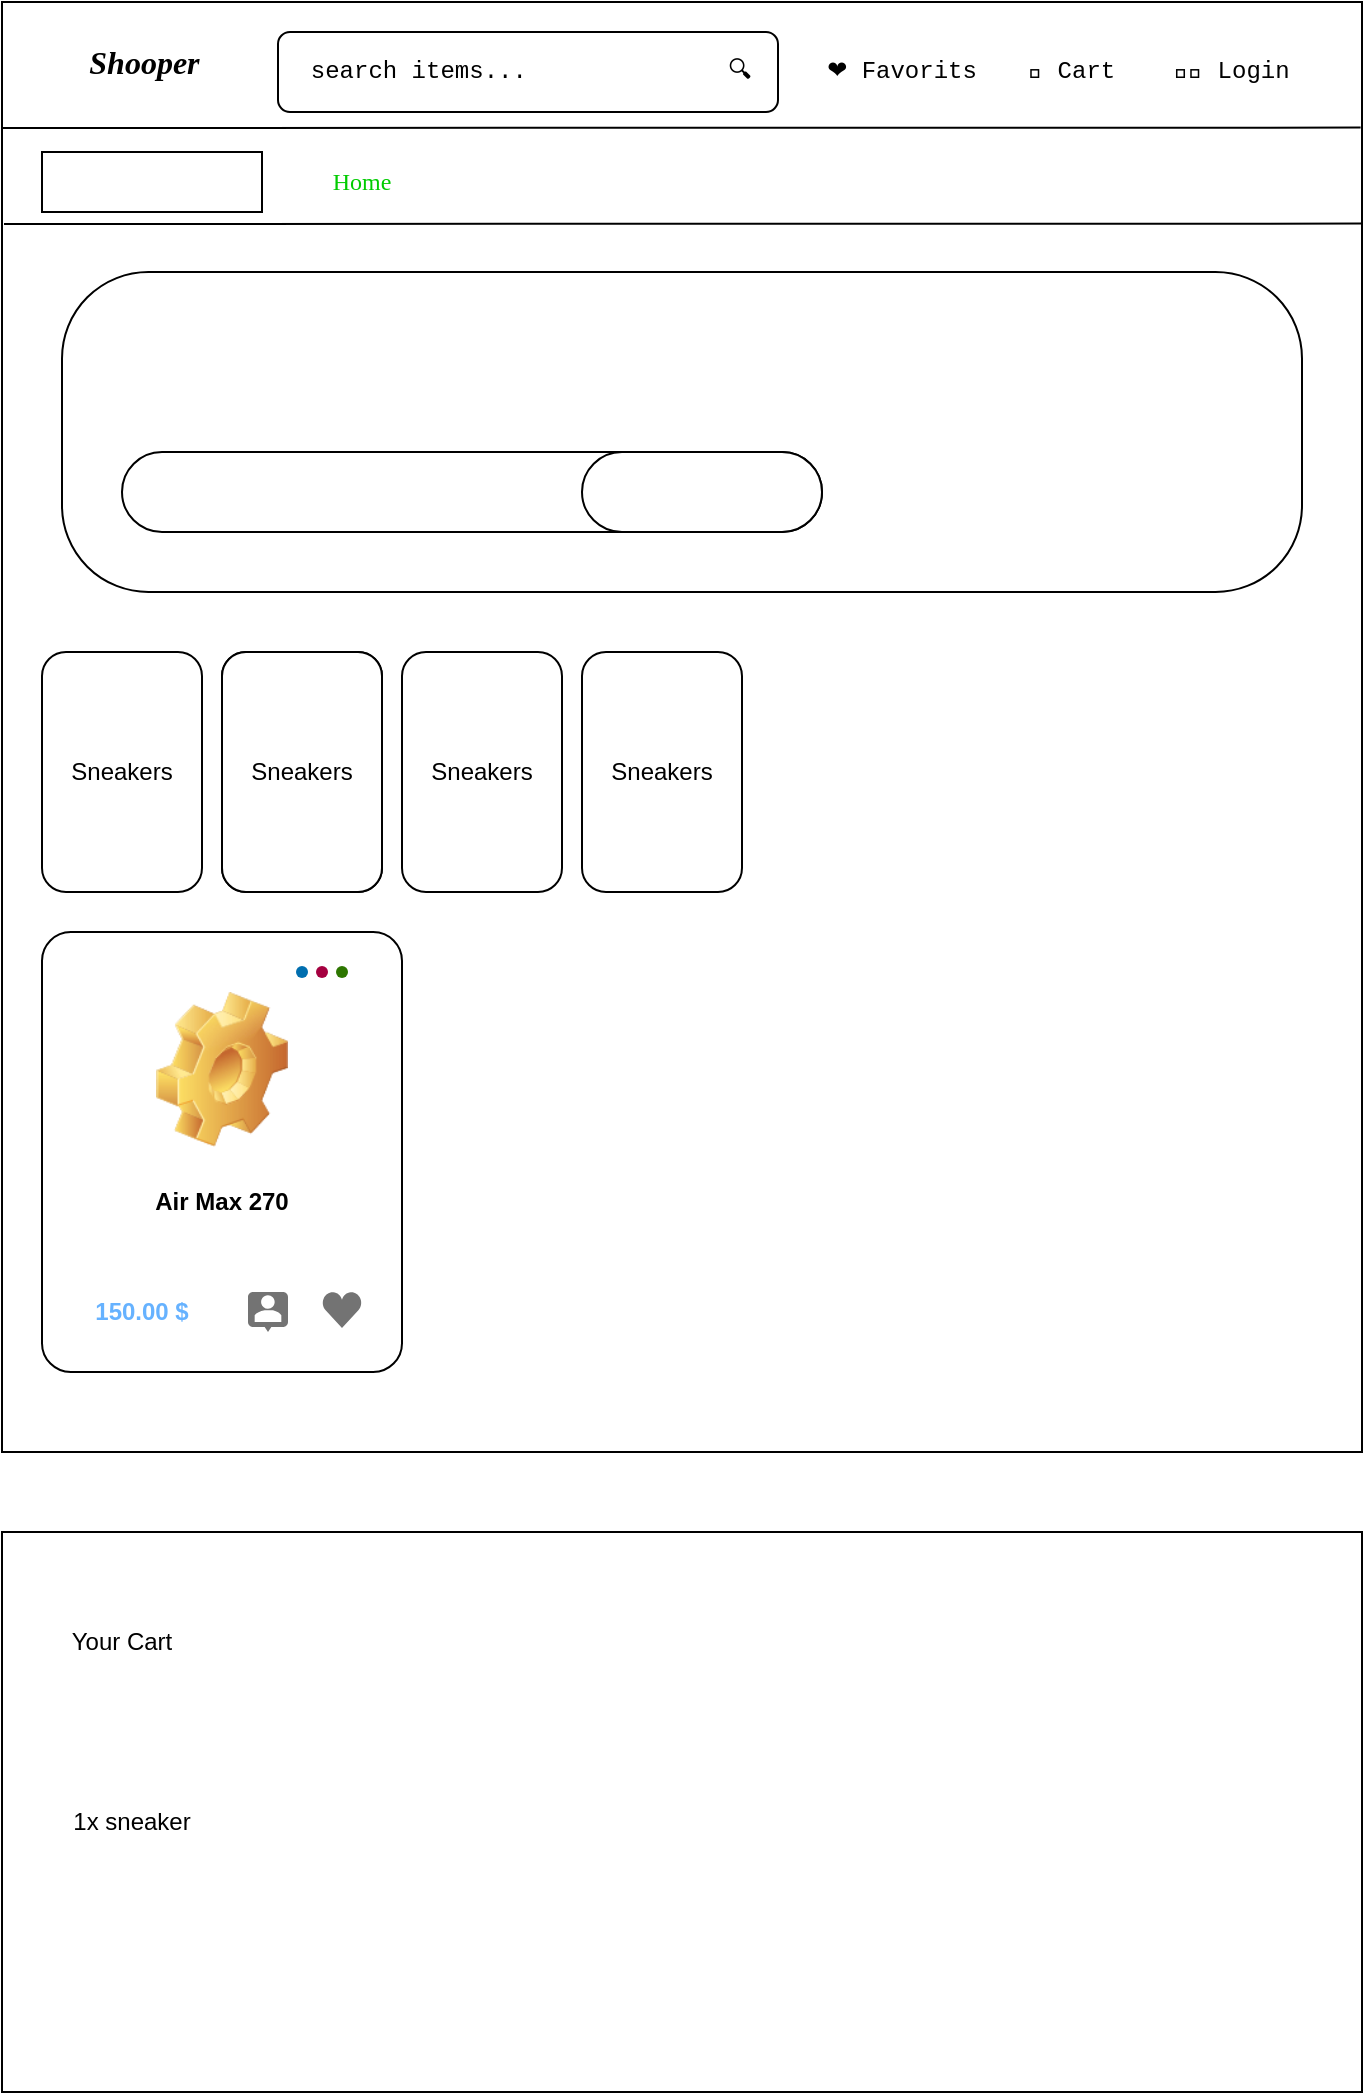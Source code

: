 <mxfile>
    <diagram id="feeelQbg_FDXUZ-O47BR" name="Page-1">
        <mxGraphModel dx="872" dy="391" grid="1" gridSize="10" guides="1" tooltips="1" connect="1" arrows="1" fold="1" page="1" pageScale="1" pageWidth="850" pageHeight="1100" math="0" shadow="0">
            <root>
                <mxCell id="0"/>
                <mxCell id="1" parent="0"/>
                <mxCell id="58" value="" style="rounded=0;whiteSpace=wrap;html=1;" parent="1" vertex="1">
                    <mxGeometry x="40" y="35" width="680" height="725" as="geometry"/>
                </mxCell>
                <mxCell id="59" value="🛒Shooper" style="text;html=1;strokeColor=none;fillColor=none;align=center;verticalAlign=middle;whiteSpace=wrap;rounded=0;fontStyle=3;fontFamily=Comic Sans MS;fontSize=16;" parent="1" vertex="1">
                    <mxGeometry x="60" y="50" width="90" height="30" as="geometry"/>
                </mxCell>
                <mxCell id="60" value="&amp;nbsp; search items...&amp;nbsp; &amp;nbsp; &amp;nbsp; &amp;nbsp; &amp;nbsp; &amp;nbsp; &amp;nbsp; 🔍" style="rounded=1;whiteSpace=wrap;html=1;fontFamily=Courier New;fontSize=12;align=left;" parent="1" vertex="1">
                    <mxGeometry x="178" y="50" width="250" height="40" as="geometry"/>
                </mxCell>
                <mxCell id="62" value="❤ Favorits" style="text;html=1;strokeColor=none;fillColor=none;align=center;verticalAlign=middle;whiteSpace=wrap;rounded=0;fontFamily=Courier New;fontSize=12;" parent="1" vertex="1">
                    <mxGeometry x="450" y="55" width="80" height="30" as="geometry"/>
                </mxCell>
                <mxCell id="63" value="🛒 Cart" style="text;html=1;strokeColor=none;fillColor=none;align=center;verticalAlign=middle;whiteSpace=wrap;rounded=0;fontFamily=Courier New;fontSize=12;" parent="1" vertex="1">
                    <mxGeometry x="530" y="55" width="90" height="30" as="geometry"/>
                </mxCell>
                <mxCell id="64" value="👨‍🚒 Login" style="text;html=1;strokeColor=none;fillColor=none;align=center;verticalAlign=middle;whiteSpace=wrap;rounded=0;fontFamily=Courier New;fontSize=12;" parent="1" vertex="1">
                    <mxGeometry x="610" y="55" width="90" height="30" as="geometry"/>
                </mxCell>
                <mxCell id="66" value="" style="endArrow=none;html=1;fontFamily=Courier New;fontSize=7;entryX=0.999;entryY=0.16;entryDx=0;entryDy=0;entryPerimeter=0;verticalAlign=middle;textOpacity=40;fontColor=#707070;" parent="1" edge="1">
                    <mxGeometry width="50" height="50" relative="1" as="geometry">
                        <mxPoint x="40" y="98" as="sourcePoint"/>
                        <mxPoint x="719.32" y="97.8" as="targetPoint"/>
                        <Array as="points"/>
                    </mxGeometry>
                </mxCell>
                <mxCell id="67" value="🔠 All Catogories" style="rounded=0;whiteSpace=wrap;html=1;fontFamily=Garamond;fontSize=12;fontColor=#FFFFFF;fontStyle=1" parent="1" vertex="1">
                    <mxGeometry x="60" y="110" width="110" height="30" as="geometry"/>
                </mxCell>
                <mxCell id="68" value="&lt;span style=&quot;&quot;&gt;Home&lt;/span&gt;" style="text;html=1;strokeColor=none;fillColor=none;align=center;verticalAlign=middle;whiteSpace=wrap;rounded=0;labelBackgroundColor=none;labelBorderColor=none;fontFamily=Garamond;fontSize=12;fontColor=#00CC00;" parent="1" vertex="1">
                    <mxGeometry x="190" y="110" width="60" height="30" as="geometry"/>
                </mxCell>
                <mxCell id="69" value="&lt;span style=&quot;&quot;&gt;Abount&lt;/span&gt;&lt;span style=&quot;color: rgba(0, 0, 0, 0); font-family: monospace; font-size: 0px; text-align: start;&quot;&gt;%3CmxGraphModel%3E%3Croot%3E%3CmxCell%20id%3D%220%22%2F%3E%3CmxCell%20id%3D%221%22%20parent%3D%220%22%2F%3E%3CmxCell%20id%3D%222%22%20value%3D%22%26lt%3Bspan%20style%3D%26quot%3B%26quot%3B%26gt%3BHome%26lt%3B%2Fspan%26gt%3B%22%20style%3D%22text%3Bhtml%3D1%3BstrokeColor%3Dnone%3BfillColor%3Dnone%3Balign%3Dcenter%3BverticalAlign%3Dmiddle%3BwhiteSpace%3Dwrap%3Brounded%3D0%3BlabelBackgroundColor%3Dnone%3BlabelBorderColor%3Dnone%3BfontFamily%3DGaramond%3BfontSize%3D12%3BfontColor%3D%23FFFFFF%3B%22%20vertex%3D%221%22%20parent%3D%221%22%3E%3CmxGeometry%20x%3D%22190%22%20y%3D%22110%22%20width%3D%2260%22%20height%3D%2230%22%20as%3D%22geometry%22%2F%3E%3C%2FmxCell%3E%3C%2Froot%3E%3C%2FmxGraphModel%3E&lt;/span&gt;" style="text;html=1;strokeColor=none;fillColor=none;align=center;verticalAlign=middle;whiteSpace=wrap;rounded=0;labelBackgroundColor=none;labelBorderColor=none;fontFamily=Garamond;fontSize=12;fontColor=#FFFFFF;" parent="1" vertex="1">
                    <mxGeometry x="240" y="110" width="60" height="30" as="geometry"/>
                </mxCell>
                <mxCell id="70" value="Contact" style="text;html=1;strokeColor=none;fillColor=none;align=center;verticalAlign=middle;whiteSpace=wrap;rounded=0;labelBackgroundColor=none;labelBorderColor=none;fontFamily=Garamond;fontSize=12;fontColor=#FFFFFF;" parent="1" vertex="1">
                    <mxGeometry x="300" y="110" width="60" height="30" as="geometry"/>
                </mxCell>
                <mxCell id="71" value="" style="endArrow=none;html=1;fontFamily=Courier New;fontSize=7;entryX=0.999;entryY=0.16;entryDx=0;entryDy=0;entryPerimeter=0;verticalAlign=middle;textOpacity=40;fontColor=#707070;" parent="1" edge="1">
                    <mxGeometry width="50" height="50" relative="1" as="geometry">
                        <mxPoint x="41" y="146" as="sourcePoint"/>
                        <mxPoint x="720.32" y="145.8" as="targetPoint"/>
                        <Array as="points"/>
                    </mxGeometry>
                </mxCell>
                <mxCell id="72" value="" style="rounded=1;whiteSpace=wrap;html=1;labelBackgroundColor=none;labelBorderColor=none;fontFamily=Garamond;fontSize=12;fontColor=#00CC00;arcSize=27;" parent="1" vertex="1">
                    <mxGeometry x="70" y="170" width="620" height="160" as="geometry"/>
                </mxCell>
                <mxCell id="73" value="Air Max" style="text;html=1;strokeColor=none;fillColor=none;align=left;verticalAlign=middle;whiteSpace=wrap;rounded=0;labelBackgroundColor=none;labelBorderColor=none;fontFamily=Tahoma;fontSize=26;fontColor=#FFFFFF;" parent="1" vertex="1">
                    <mxGeometry x="100" y="200" width="250" height="30" as="geometry"/>
                </mxCell>
                <mxCell id="74" value="" style="rounded=1;whiteSpace=wrap;html=1;labelBackgroundColor=none;labelBorderColor=none;fontFamily=Tahoma;fontSize=26;fontColor=#FFFFFF;arcSize=50;" parent="1" vertex="1">
                    <mxGeometry x="100" y="260" width="350" height="40" as="geometry"/>
                </mxCell>
                <mxCell id="75" value="subsrcibe" style="rounded=1;whiteSpace=wrap;html=1;labelBackgroundColor=none;labelBorderColor=none;fontFamily=Garamond;fontSize=21;fontColor=#FFFFFF;arcSize=50;" parent="1" vertex="1">
                    <mxGeometry x="330" y="260" width="120" height="40" as="geometry"/>
                </mxCell>
                <mxCell id="76" value="Sneakers" style="rounded=1;whiteSpace=wrap;html=1;" parent="1" vertex="1">
                    <mxGeometry x="60" y="360" width="80" height="120" as="geometry"/>
                </mxCell>
                <mxCell id="77" value="" style="rounded=1;whiteSpace=wrap;html=1;" parent="1" vertex="1">
                    <mxGeometry x="150" y="360" width="80" height="120" as="geometry"/>
                </mxCell>
                <mxCell id="80" value="Sneakers" style="rounded=1;whiteSpace=wrap;html=1;" parent="1" vertex="1">
                    <mxGeometry x="150" y="360" width="80" height="120" as="geometry"/>
                </mxCell>
                <mxCell id="81" value="Sneakers" style="rounded=1;whiteSpace=wrap;html=1;" parent="1" vertex="1">
                    <mxGeometry x="240" y="360" width="80" height="120" as="geometry"/>
                </mxCell>
                <mxCell id="82" value="Sneakers" style="rounded=1;whiteSpace=wrap;html=1;" parent="1" vertex="1">
                    <mxGeometry x="330" y="360" width="80" height="120" as="geometry"/>
                </mxCell>
                <mxCell id="84" value="" style="rounded=1;whiteSpace=wrap;html=1;arcSize=8;" parent="1" vertex="1">
                    <mxGeometry x="60" y="500" width="180" height="220" as="geometry"/>
                </mxCell>
                <mxCell id="86" value="" style="shape=image;html=1;verticalLabelPosition=bottom;verticalAlign=top;imageAspect=1;aspect=fixed;image=img/clipart/Gear_128x128.png" parent="1" vertex="1">
                    <mxGeometry x="117" y="530" width="66" height="77.42" as="geometry"/>
                </mxCell>
                <mxCell id="87" value="" style="shape=waypoint;sketch=0;fillStyle=solid;size=6;pointerEvents=1;points=[];fillColor=#60a917;resizable=0;rotatable=0;perimeter=centerPerimeter;snapToPoint=1;fontColor=#ffffff;strokeColor=#2D7600;" parent="1" vertex="1">
                    <mxGeometry x="200" y="510" width="20" height="20" as="geometry"/>
                </mxCell>
                <mxCell id="88" value="" style="shape=waypoint;sketch=0;fillStyle=solid;size=6;pointerEvents=1;points=[];fillColor=#d80073;resizable=0;rotatable=0;perimeter=centerPerimeter;snapToPoint=1;fontColor=#ffffff;strokeColor=#A50040;" parent="1" vertex="1">
                    <mxGeometry x="190" y="510" width="20" height="20" as="geometry"/>
                </mxCell>
                <mxCell id="89" value="" style="shape=waypoint;sketch=0;fillStyle=solid;size=6;pointerEvents=1;points=[];fillColor=#1ba1e2;resizable=0;rotatable=0;perimeter=centerPerimeter;snapToPoint=1;fontColor=#ffffff;strokeColor=#006EAF;" parent="1" vertex="1">
                    <mxGeometry x="180" y="510" width="20" height="20" as="geometry"/>
                </mxCell>
                <mxCell id="90" value="Air Max 270" style="text;html=1;strokeColor=none;fillColor=none;align=center;verticalAlign=middle;whiteSpace=wrap;rounded=0;strokeWidth=3;fontStyle=1" parent="1" vertex="1">
                    <mxGeometry x="110" y="620" width="80" height="30" as="geometry"/>
                </mxCell>
                <mxCell id="91" value="150.00 $" style="text;html=1;strokeColor=none;fillColor=none;align=center;verticalAlign=middle;whiteSpace=wrap;rounded=0;strokeWidth=3;fontStyle=1;fontColor=#66B2FF;" parent="1" vertex="1">
                    <mxGeometry x="70" y="675" width="80" height="30" as="geometry"/>
                </mxCell>
                <mxCell id="92" value="" style="dashed=0;aspect=fixed;verticalLabelPosition=bottom;verticalAlign=top;align=center;shape=mxgraph.gmdl.heart;strokeColor=none;fillColor=#737373;shadow=0;sketch=0;strokeWidth=3;fontColor=#66B2FF;" parent="1" vertex="1">
                    <mxGeometry x="200" y="680" width="20" height="18" as="geometry"/>
                </mxCell>
                <mxCell id="93" value="" style="dashed=0;aspect=fixed;verticalLabelPosition=bottom;verticalAlign=top;align=center;shape=mxgraph.gmdl.chat;strokeColor=none;fillColor=#737373;shadow=0;sketch=0;strokeWidth=3;fontColor=#66B2FF;" parent="1" vertex="1">
                    <mxGeometry x="163" y="680" width="20" height="20" as="geometry"/>
                </mxCell>
                <mxCell id="94" value="" style="rounded=0;whiteSpace=wrap;html=1;" vertex="1" parent="1">
                    <mxGeometry x="40" y="800" width="680" height="280" as="geometry"/>
                </mxCell>
                <mxCell id="96" value="Your Cart" style="text;html=1;strokeColor=none;fillColor=none;align=center;verticalAlign=middle;whiteSpace=wrap;rounded=0;" vertex="1" parent="1">
                    <mxGeometry x="70" y="840" width="60" height="30" as="geometry"/>
                </mxCell>
                <mxCell id="101" value="1x sneaker" style="text;html=1;strokeColor=none;fillColor=none;align=center;verticalAlign=middle;whiteSpace=wrap;rounded=0;" vertex="1" parent="1">
                    <mxGeometry x="65" y="930" width="80" height="30" as="geometry"/>
                </mxCell>
            </root>
        </mxGraphModel>
    </diagram>
</mxfile>